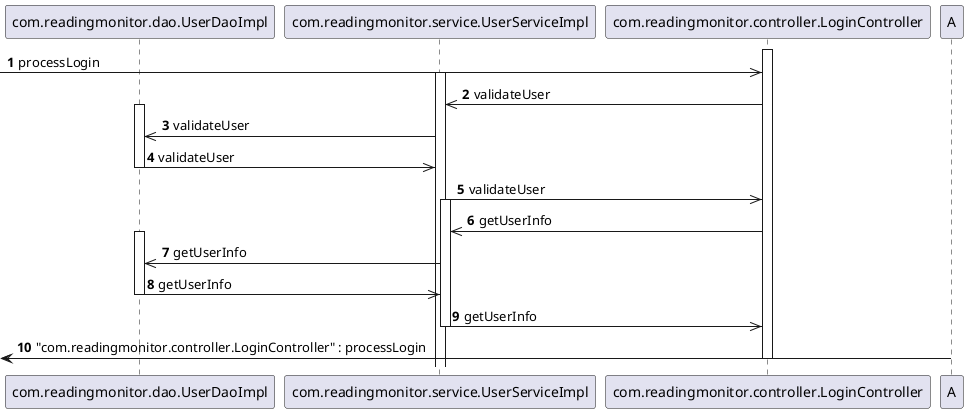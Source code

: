 
@startuml

autonumber

   participant "com.readingmonitor.dao.UserDaoImpl"
   participant "com.readingmonitor.service.UserServiceImpl"
   participant "com.readingmonitor.controller.LoginController"

		 	activate "com.readingmonitor.controller.LoginController"
	 		 		[->>"com.readingmonitor.controller.LoginController" : processLogin
	 		 		 	activate "com.readingmonitor.service.UserServiceImpl"
	 		 		"com.readingmonitor.controller.LoginController" ->>  "com.readingmonitor.service.UserServiceImpl" : validateUser
	 		 		 	activate "com.readingmonitor.dao.UserDaoImpl"
	 		 		"com.readingmonitor.service.UserServiceImpl" ->>  "com.readingmonitor.dao.UserDaoImpl" : validateUser
	 		 		 		 		 "com.readingmonitor.dao.UserDaoImpl" ->> "com.readingmonitor.service.UserServiceImpl" : validateUser
	 		 				deactivate "com.readingmonitor.dao.UserDaoImpl"
			 		 		 		 "com.readingmonitor.service.UserServiceImpl" ->> "com.readingmonitor.controller.LoginController" : validateUser
	 		 		 		 	activate "com.readingmonitor.service.UserServiceImpl"
	 		 		"com.readingmonitor.controller.LoginController" ->>  "com.readingmonitor.service.UserServiceImpl" : getUserInfo
	 		 		 	activate "com.readingmonitor.dao.UserDaoImpl"
	 		 		"com.readingmonitor.service.UserServiceImpl" ->>  "com.readingmonitor.dao.UserDaoImpl" : getUserInfo
	 		 		 		 		 "com.readingmonitor.dao.UserDaoImpl" ->> "com.readingmonitor.service.UserServiceImpl" : getUserInfo
	 		 				deactivate "com.readingmonitor.dao.UserDaoImpl"
			 		 		 		 "com.readingmonitor.service.UserServiceImpl" ->> "com.readingmonitor.controller.LoginController" : getUserInfo
	 		 				deactivate "com.readingmonitor.service.UserServiceImpl"
			 		 		 		[<- A: "com.readingmonitor.controller.LoginController" : processLogin
	 		 				deactivate "com.readingmonitor.controller.LoginController"

@enduml
